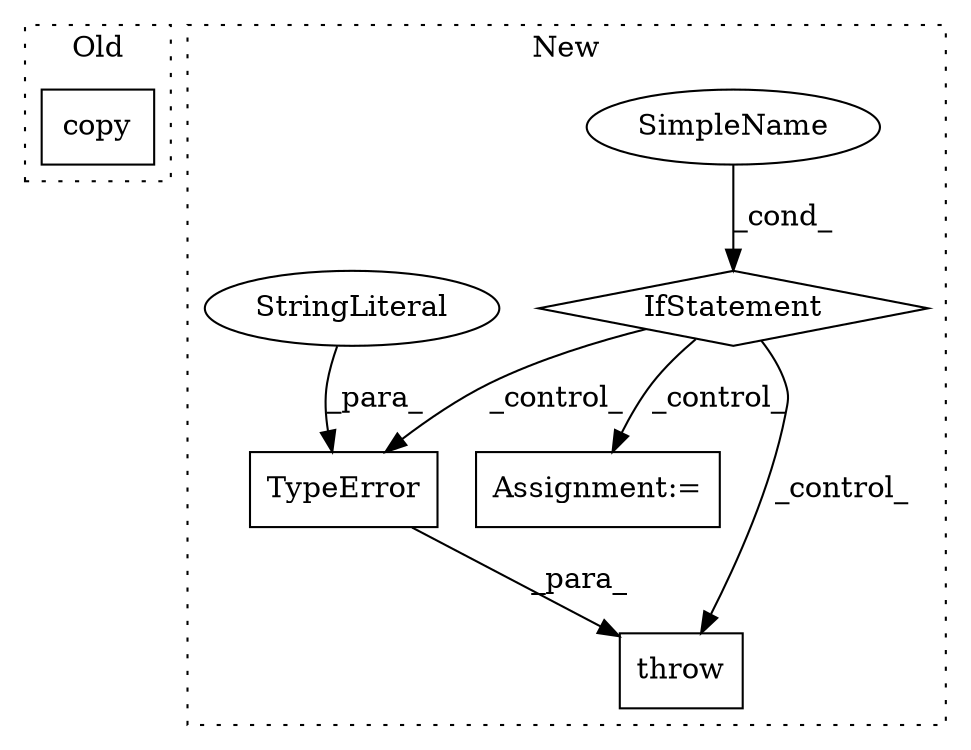 digraph G {
subgraph cluster0 {
1 [label="copy" a="32" s="1974,2000" l="5,1" shape="box"];
label = "Old";
style="dotted";
}
subgraph cluster1 {
2 [label="throw" a="53" s="2055" l="6" shape="box"];
3 [label="IfStatement" a="25" s="1971,2045" l="4,2" shape="diamond"];
4 [label="SimpleName" a="42" s="" l="" shape="ellipse"];
5 [label="Assignment:=" a="7" s="2354" l="16" shape="box"];
6 [label="TypeError" a="32" s="2061,2177" l="10,1" shape="box"];
7 [label="StringLiteral" a="45" s="2071" l="106" shape="ellipse"];
label = "New";
style="dotted";
}
3 -> 6 [label="_control_"];
3 -> 5 [label="_control_"];
3 -> 2 [label="_control_"];
4 -> 3 [label="_cond_"];
6 -> 2 [label="_para_"];
7 -> 6 [label="_para_"];
}